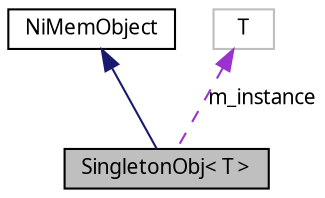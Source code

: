 digraph G
{
  bgcolor="transparent";
  edge [fontname="FreeSans.ttf",fontsize=10,labelfontname="FreeSans.ttf",labelfontsize=10];
  node [fontname="FreeSans.ttf",fontsize=10,shape=record];
  Node1 [label="SingletonObj\< T \>",height=0.2,width=0.4,color="black", fillcolor="grey75", style="filled" fontcolor="black"];
  Node2 -> Node1 [dir=back,color="midnightblue",fontsize=10,style="solid",fontname="FreeSans.ttf"];
  Node2 [label="NiMemObject",height=0.2,width=0.4,color="black",URL="$class_ni_mem_object.html"];
  Node3 -> Node1 [dir=back,color="darkorchid3",fontsize=10,style="dashed",label="m_instance",fontname="FreeSans.ttf"];
  Node3 [label="T",height=0.2,width=0.4,color="grey75"];
}
